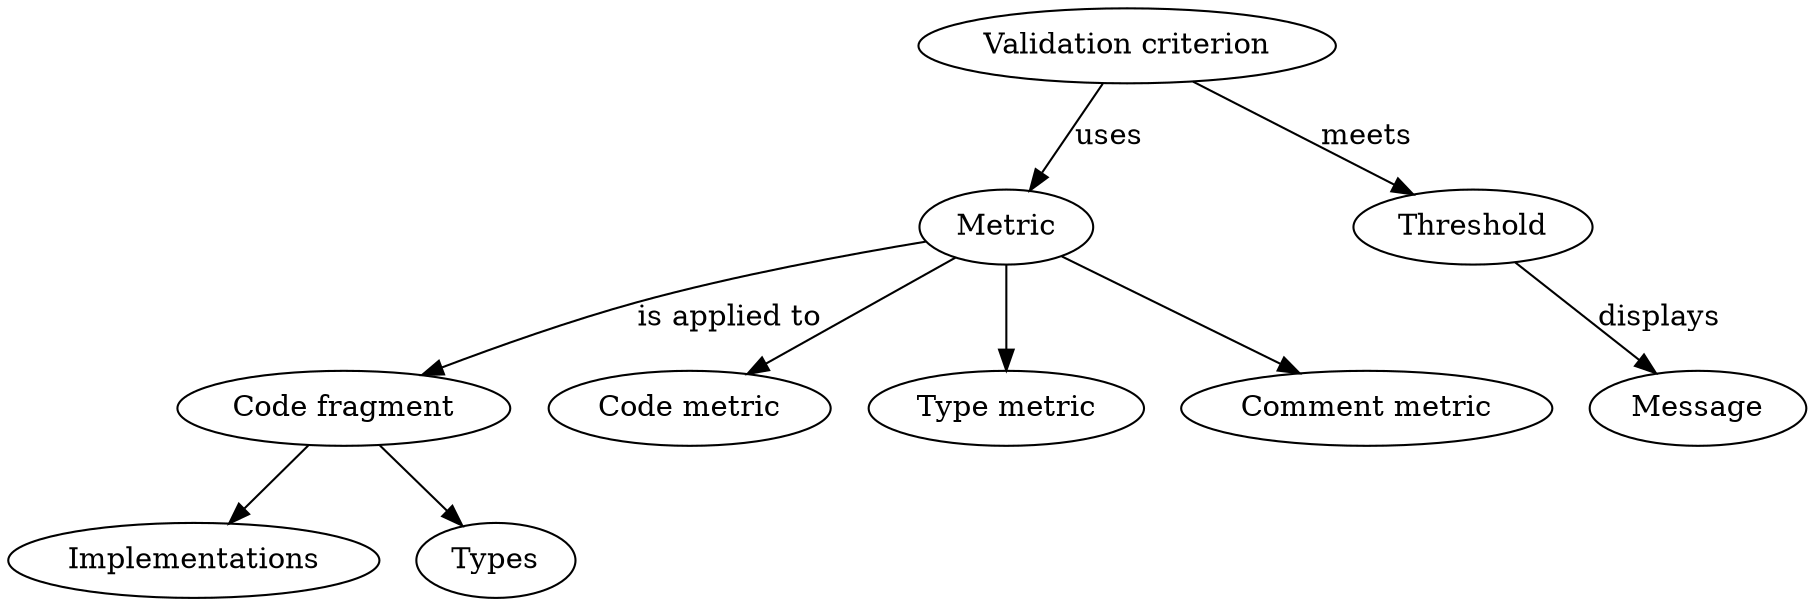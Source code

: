digraph Concepts {
  //rankdir=LR;
  style=plaintext;
  overlap=false;

  code                        [label="Code fragment"];
  code -> expr;
  expr [label="Implementations"];

  code -> types;
  types [label="Types"];

  Metric -> code [label="is applied to"];

  Metric -> CodeMetric;
  CodeMetric [label="Code metric"];
  Metric -> TypeMetric;
  TypeMetric [label="Type metric"];
  Metric -> CommentMetric;
  CommentMetric [label="Comment metric"];

  Criterion [label="Validation criterion"];
  Criterion -> Metric    [label="uses"];

  Criterion -> Threshold [label="meets"];

  Threshold -> Message   [label="displays"];
}

